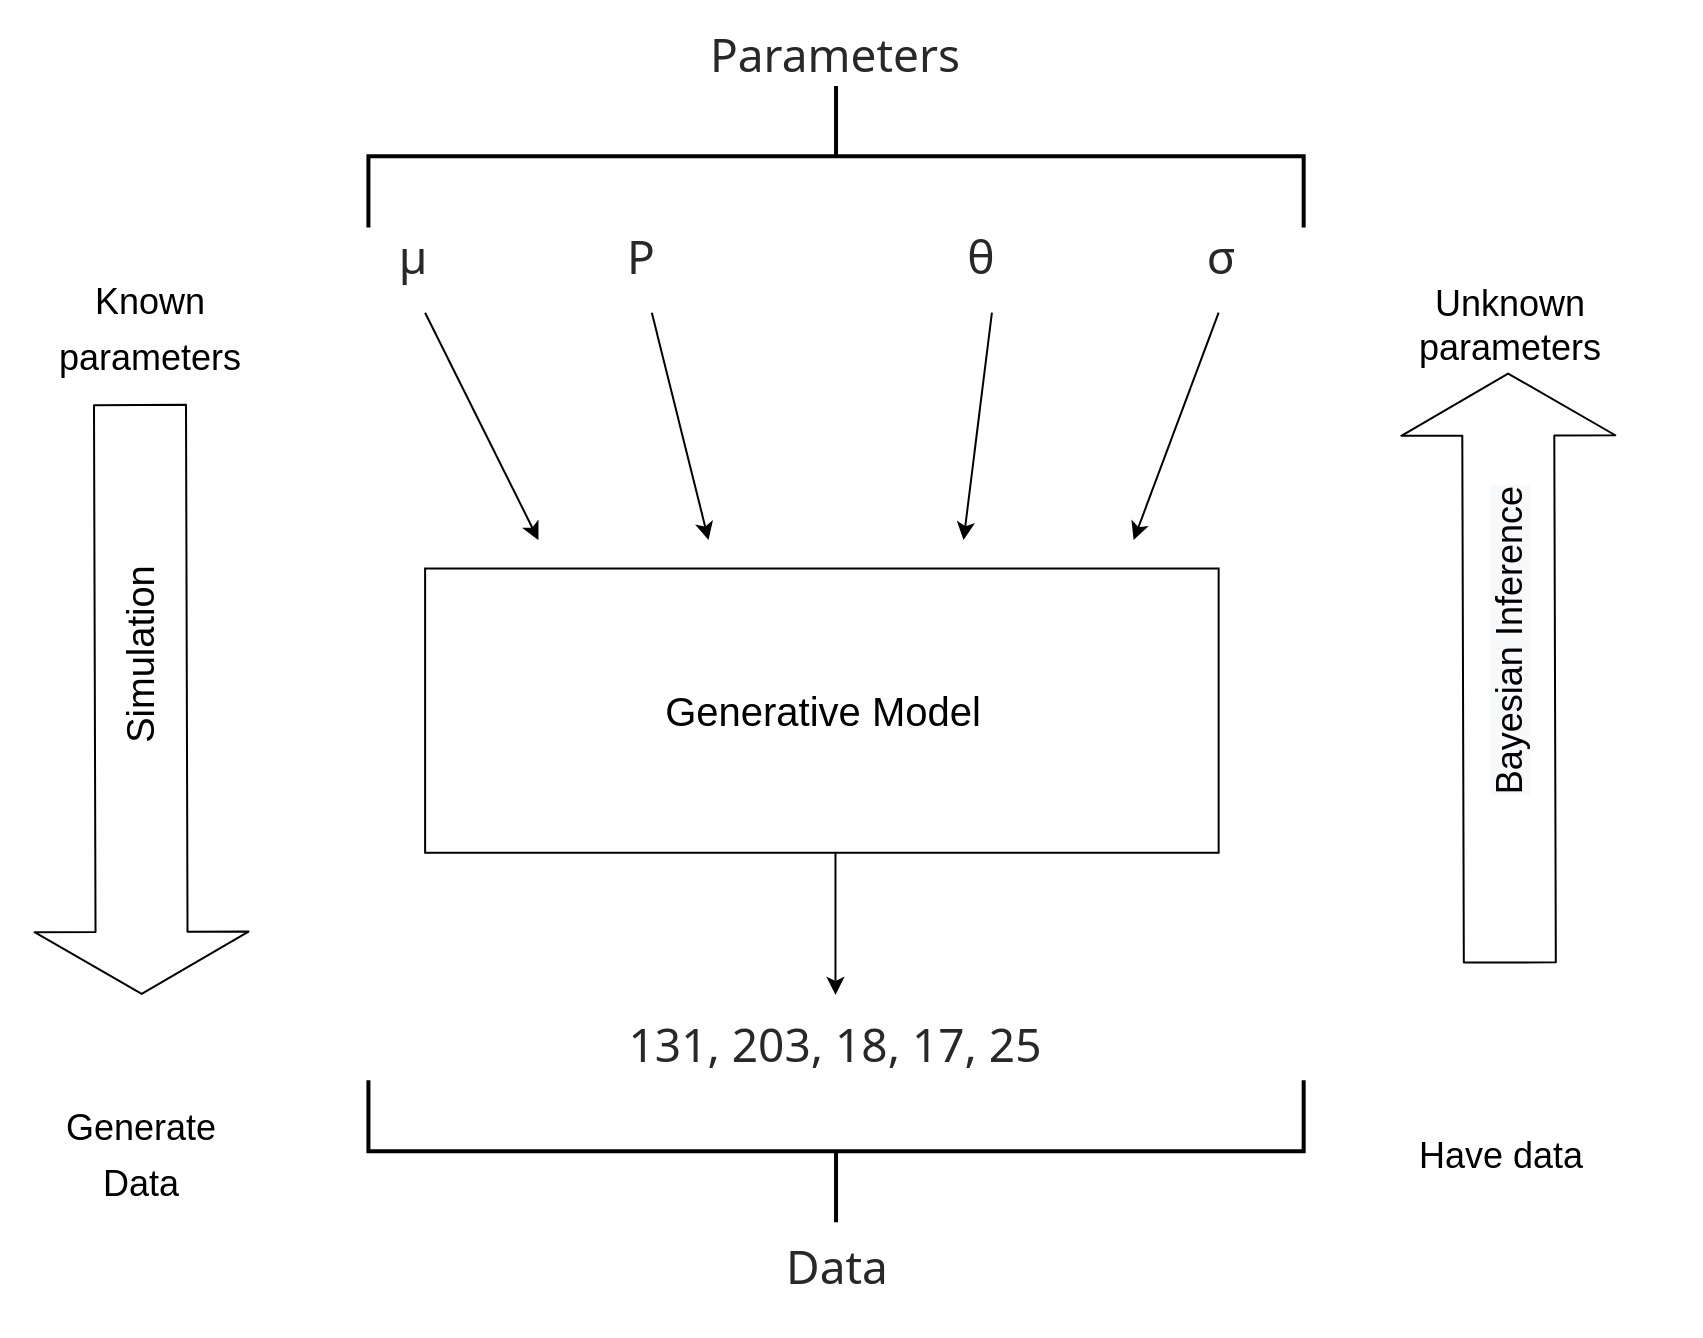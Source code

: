 <mxfile version="14.5.4" type="device"><diagram id="uKjiBUh8d13aIQ9fnvD2" name="Page-1"><mxGraphModel dx="2272" dy="1862" grid="0" gridSize="10" guides="1" tooltips="1" connect="1" arrows="1" fold="1" page="1" pageScale="1" pageWidth="850" pageHeight="1100" math="0" shadow="0"><root><mxCell id="0"/><mxCell id="1" parent="0"/><mxCell id="EUS9bE1VnAGu2f-dvzPC-28" value="" style="group" parent="1" vertex="1" connectable="0"><mxGeometry x="-3" y="-3" width="850.21" height="668" as="geometry"/></mxCell><mxCell id="EUS9bE1VnAGu2f-dvzPC-2" value="Generative Model" style="rounded=0;whiteSpace=wrap;html=1;fontSize=20;" parent="EUS9bE1VnAGu2f-dvzPC-28" vertex="1"><mxGeometry x="212.553" y="284.255" width="396.765" height="142.128" as="geometry"/></mxCell><mxCell id="EUS9bE1VnAGu2f-dvzPC-3" value="" style="shape=flexArrow;endArrow=classic;html=1;endWidth=60;endSize=10;width=46;" parent="EUS9bE1VnAGu2f-dvzPC-28" edge="1"><mxGeometry width="50" height="50" relative="1" as="geometry"><mxPoint x="70" y="202" as="sourcePoint"/><mxPoint x="70.851" y="497.447" as="targetPoint"/></mxGeometry></mxCell><mxCell id="EUS9bE1VnAGu2f-dvzPC-4" value="Simulation" style="edgeLabel;html=1;align=center;verticalAlign=middle;resizable=0;points=[];rotation=270;fontSize=19;" parent="EUS9bE1VnAGu2f-dvzPC-3" vertex="1" connectable="0"><mxGeometry x="0.183" y="4" relative="1" as="geometry"><mxPoint x="-4" y="-48.98" as="offset"/></mxGeometry></mxCell><mxCell id="EUS9bE1VnAGu2f-dvzPC-7" value="" style="endArrow=classic;html=1;fontSize=18;" parent="EUS9bE1VnAGu2f-dvzPC-28" edge="1"><mxGeometry width="50" height="50" relative="1" as="geometry"><mxPoint x="212.553" y="156.34" as="sourcePoint"/><mxPoint x="269.233" y="270.043" as="targetPoint"/></mxGeometry></mxCell><mxCell id="EUS9bE1VnAGu2f-dvzPC-8" value="" style="endArrow=classic;html=1;fontSize=18;" parent="EUS9bE1VnAGu2f-dvzPC-28" edge="1"><mxGeometry width="50" height="50" relative="1" as="geometry"><mxPoint x="325.914" y="156.34" as="sourcePoint"/><mxPoint x="354.254" y="270.043" as="targetPoint"/></mxGeometry></mxCell><mxCell id="EUS9bE1VnAGu2f-dvzPC-9" value="" style="endArrow=classic;html=1;fontSize=18;" parent="EUS9bE1VnAGu2f-dvzPC-28" edge="1"><mxGeometry width="50" height="50" relative="1" as="geometry"><mxPoint x="495.956" y="156.34" as="sourcePoint"/><mxPoint x="481.786" y="270.043" as="targetPoint"/></mxGeometry></mxCell><mxCell id="EUS9bE1VnAGu2f-dvzPC-10" value="" style="endArrow=classic;html=1;fontSize=18;" parent="EUS9bE1VnAGu2f-dvzPC-28" edge="1"><mxGeometry width="50" height="50" relative="1" as="geometry"><mxPoint x="609.317" y="156.34" as="sourcePoint"/><mxPoint x="566.807" y="270.043" as="targetPoint"/></mxGeometry></mxCell><mxCell id="EUS9bE1VnAGu2f-dvzPC-13" value="&lt;span style=&quot;color: rgb(40, 40, 40); font-family: &amp;quot;noto sans&amp;quot;, helvetica, arial, sans-serif; font-size: 23px; text-align: left; background-color: rgb(255, 255, 255);&quot;&gt;μ&lt;/span&gt;" style="text;html=1;align=center;verticalAlign=middle;resizable=0;points=[];autosize=1;fontSize=23;" parent="EUS9bE1VnAGu2f-dvzPC-28" vertex="1"><mxGeometry x="191.297" y="113.702" width="30" height="30" as="geometry"/></mxCell><mxCell id="EUS9bE1VnAGu2f-dvzPC-14" value="&lt;span style=&quot;color: rgb(40, 40, 40); font-family: &amp;quot;noto sans&amp;quot;, helvetica, arial, sans-serif; font-size: 23px; text-align: left; background-color: rgb(255, 255, 255);&quot;&gt;P&lt;/span&gt;" style="text;html=1;align=center;verticalAlign=middle;resizable=0;points=[];autosize=1;fontSize=23;" parent="EUS9bE1VnAGu2f-dvzPC-28" vertex="1"><mxGeometry x="304.659" y="113.702" width="30" height="30" as="geometry"/></mxCell><mxCell id="EUS9bE1VnAGu2f-dvzPC-15" value="&lt;span style=&quot;color: rgb(40, 40, 40); font-family: &amp;quot;noto sans&amp;quot;, helvetica, arial, sans-serif; font-size: 23px; background-color: rgb(255, 255, 255);&quot;&gt;θ&lt;/span&gt;" style="text;html=1;align=center;verticalAlign=middle;resizable=0;points=[];autosize=1;fontSize=23;" parent="EUS9bE1VnAGu2f-dvzPC-28" vertex="1"><mxGeometry x="474.701" y="113.702" width="30" height="30" as="geometry"/></mxCell><mxCell id="EUS9bE1VnAGu2f-dvzPC-16" value="&lt;span style=&quot;color: rgb(40, 40, 40); font-family: &amp;quot;noto sans&amp;quot;, helvetica, arial, sans-serif; font-size: 23px; background-color: rgb(255, 255, 255);&quot;&gt;σ&lt;/span&gt;" style="text;html=1;align=center;verticalAlign=middle;resizable=0;points=[];autosize=1;fontSize=23;" parent="EUS9bE1VnAGu2f-dvzPC-28" vertex="1"><mxGeometry x="595.147" y="113.702" width="30" height="30" as="geometry"/></mxCell><mxCell id="EUS9bE1VnAGu2f-dvzPC-17" value="" style="strokeWidth=2;html=1;shape=mxgraph.flowchart.annotation_2;align=left;labelPosition=right;pointerEvents=1;fontSize=23;direction=south;" parent="EUS9bE1VnAGu2f-dvzPC-28" vertex="1"><mxGeometry x="184.212" y="42.638" width="467.616" height="71.064" as="geometry"/></mxCell><mxCell id="EUS9bE1VnAGu2f-dvzPC-18" value="&lt;span style=&quot;color: rgb(40 , 40 , 40) ; font-family: &amp;#34;noto sans&amp;#34; , &amp;#34;helvetica&amp;#34; , &amp;#34;arial&amp;#34; , sans-serif ; font-size: 23px ; text-align: left ; background-color: rgb(255 , 255 , 255)&quot;&gt;Parameters&lt;/span&gt;" style="text;html=1;align=center;verticalAlign=middle;resizable=0;points=[];autosize=1;fontSize=23;" parent="EUS9bE1VnAGu2f-dvzPC-28" vertex="1"><mxGeometry x="352.144" y="12.548" width="130" height="30" as="geometry"/></mxCell><mxCell id="EUS9bE1VnAGu2f-dvzPC-19" value="" style="strokeWidth=2;html=1;shape=mxgraph.flowchart.annotation_2;align=left;labelPosition=right;pointerEvents=1;fontSize=23;direction=north;" parent="EUS9bE1VnAGu2f-dvzPC-28" vertex="1"><mxGeometry x="184.212" y="540.085" width="467.616" height="71.064" as="geometry"/></mxCell><mxCell id="EUS9bE1VnAGu2f-dvzPC-20" value="&lt;span style=&quot;color: rgb(40 , 40 , 40) ; font-family: &amp;#34;noto sans&amp;#34; , &amp;#34;helvetica&amp;#34; , &amp;#34;arial&amp;#34; , sans-serif ; font-size: 23px ; text-align: left ; background-color: rgb(255 , 255 , 255)&quot;&gt;Data&lt;/span&gt;" style="text;html=1;align=center;verticalAlign=middle;resizable=0;points=[];autosize=1;fontSize=23;" parent="EUS9bE1VnAGu2f-dvzPC-28" vertex="1"><mxGeometry x="388.019" y="618.852" width="60" height="30" as="geometry"/></mxCell><mxCell id="EUS9bE1VnAGu2f-dvzPC-21" value="&lt;span style=&quot;color: rgb(40 , 40 , 40) ; font-family: &amp;#34;noto sans&amp;#34; , &amp;#34;helvetica&amp;#34; , &amp;#34;arial&amp;#34; , sans-serif ; font-size: 23px ; text-align: left ; background-color: rgb(255 , 255 , 255)&quot;&gt;131, 203, 18, 17, 25&lt;/span&gt;" style="text;html=1;align=center;verticalAlign=middle;resizable=0;points=[];autosize=1;fontSize=23;" parent="EUS9bE1VnAGu2f-dvzPC-28" vertex="1"><mxGeometry x="307.148" y="507.517" width="220" height="30" as="geometry"/></mxCell><mxCell id="EUS9bE1VnAGu2f-dvzPC-22" value="" style="endArrow=classic;html=1;fontSize=18;" parent="EUS9bE1VnAGu2f-dvzPC-28" edge="1"><mxGeometry width="50" height="50" relative="1" as="geometry"><mxPoint x="417.737" y="426.383" as="sourcePoint"/><mxPoint x="417.737" y="497.447" as="targetPoint"/></mxGeometry></mxCell><mxCell id="EUS9bE1VnAGu2f-dvzPC-24" value="&lt;span style=&quot;font-size: 18px&quot;&gt;Known&lt;br&gt;parameters&lt;br&gt;&lt;/span&gt;" style="text;html=1;strokeColor=none;fillColor=none;align=center;verticalAlign=middle;whiteSpace=wrap;rounded=0;fontSize=23;" parent="EUS9bE1VnAGu2f-dvzPC-28" vertex="1"><mxGeometry x="10.63" y="148.999" width="127.532" height="28.426" as="geometry"/></mxCell><mxCell id="EUS9bE1VnAGu2f-dvzPC-25" value="&lt;span style=&quot;font-size: 18px&quot;&gt;Generate&lt;br&gt;Data&lt;br&gt;&lt;/span&gt;" style="text;html=1;strokeColor=none;fillColor=none;align=center;verticalAlign=middle;whiteSpace=wrap;rounded=0;fontSize=23;" parent="EUS9bE1VnAGu2f-dvzPC-28" vertex="1"><mxGeometry x="14.17" y="561.404" width="113.361" height="28.426" as="geometry"/></mxCell><mxCell id="EUS9bE1VnAGu2f-dvzPC-26" value="&lt;div&gt;Unknown&lt;/div&gt;&lt;div&gt;parameters&lt;/div&gt;" style="text;html=1;strokeColor=none;fillColor=none;align=center;verticalAlign=middle;whiteSpace=wrap;rounded=0;fontSize=18;" parent="EUS9bE1VnAGu2f-dvzPC-28" vertex="1"><mxGeometry x="669.538" y="149.0" width="170.042" height="28.426" as="geometry"/></mxCell><mxCell id="EUS9bE1VnAGu2f-dvzPC-27" value="&lt;span style=&quot;font-size: 18px&quot;&gt;Have data&lt;br&gt;&lt;/span&gt;" style="text;html=1;strokeColor=none;fillColor=none;align=center;verticalAlign=middle;whiteSpace=wrap;rounded=0;fontSize=23;" parent="EUS9bE1VnAGu2f-dvzPC-28" vertex="1"><mxGeometry x="694.338" y="561.404" width="113.361" height="28.426" as="geometry"/></mxCell><mxCell id="0u758b7xoZoRqoKgsmfb-5" value="" style="shape=flexArrow;endArrow=classic;html=1;endWidth=60;endSize=10;width=46;" edge="1" parent="EUS9bE1VnAGu2f-dvzPC-28"><mxGeometry width="50" height="50" relative="1" as="geometry"><mxPoint x="754.911" y="481.727" as="sourcePoint"/><mxPoint x="754.06" y="186.28" as="targetPoint"/></mxGeometry></mxCell><mxCell id="0u758b7xoZoRqoKgsmfb-6" value="&lt;span style=&quot;font-size: 18px ; background-color: rgb(248 , 249 , 250)&quot;&gt;Bayesian Inference&lt;/span&gt;" style="edgeLabel;html=1;align=center;verticalAlign=middle;resizable=0;points=[];rotation=270;fontSize=19;" vertex="1" connectable="0" parent="0u758b7xoZoRqoKgsmfb-5"><mxGeometry x="0.183" y="4" relative="1" as="geometry"><mxPoint x="4.15" y="14.26" as="offset"/></mxGeometry></mxCell></root></mxGraphModel></diagram></mxfile>